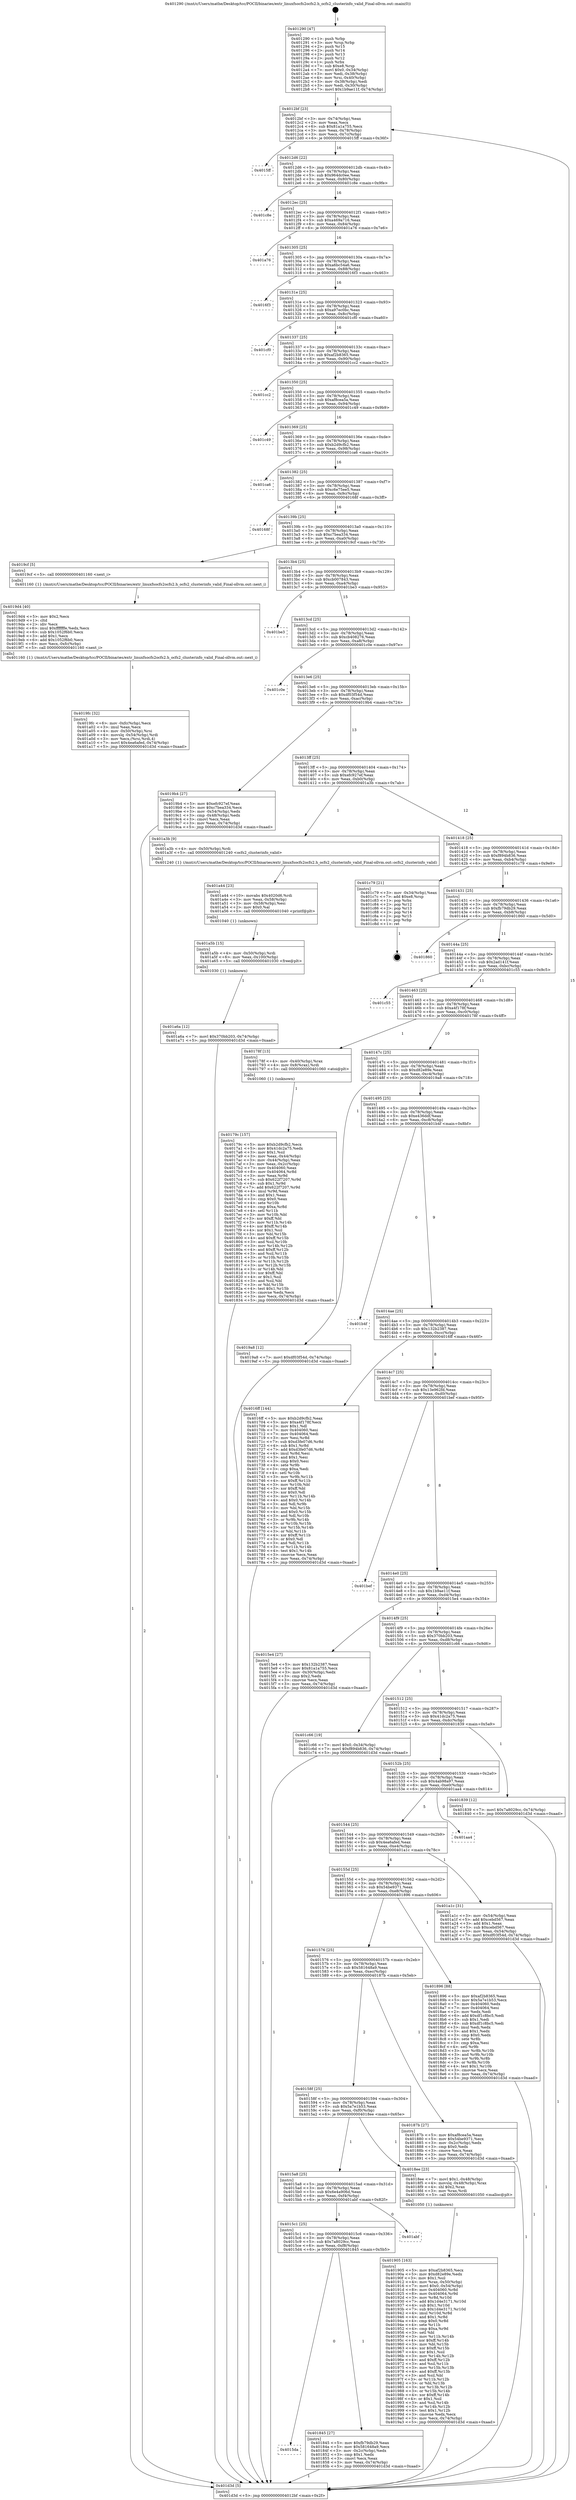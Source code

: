 digraph "0x401290" {
  label = "0x401290 (/mnt/c/Users/mathe/Desktop/tcc/POCII/binaries/extr_linuxfsocfs2ocfs2.h_ocfs2_clusterinfo_valid_Final-ollvm.out::main(0))"
  labelloc = "t"
  node[shape=record]

  Entry [label="",width=0.3,height=0.3,shape=circle,fillcolor=black,style=filled]
  "0x4012bf" [label="{
     0x4012bf [23]\l
     | [instrs]\l
     &nbsp;&nbsp;0x4012bf \<+3\>: mov -0x74(%rbp),%eax\l
     &nbsp;&nbsp;0x4012c2 \<+2\>: mov %eax,%ecx\l
     &nbsp;&nbsp;0x4012c4 \<+6\>: sub $0x81a1a755,%ecx\l
     &nbsp;&nbsp;0x4012ca \<+3\>: mov %eax,-0x78(%rbp)\l
     &nbsp;&nbsp;0x4012cd \<+3\>: mov %ecx,-0x7c(%rbp)\l
     &nbsp;&nbsp;0x4012d0 \<+6\>: je 00000000004015ff \<main+0x36f\>\l
  }"]
  "0x4015ff" [label="{
     0x4015ff\l
  }", style=dashed]
  "0x4012d6" [label="{
     0x4012d6 [22]\l
     | [instrs]\l
     &nbsp;&nbsp;0x4012d6 \<+5\>: jmp 00000000004012db \<main+0x4b\>\l
     &nbsp;&nbsp;0x4012db \<+3\>: mov -0x78(%rbp),%eax\l
     &nbsp;&nbsp;0x4012de \<+5\>: sub $0x964dc0ee,%eax\l
     &nbsp;&nbsp;0x4012e3 \<+3\>: mov %eax,-0x80(%rbp)\l
     &nbsp;&nbsp;0x4012e6 \<+6\>: je 0000000000401c8e \<main+0x9fe\>\l
  }"]
  Exit [label="",width=0.3,height=0.3,shape=circle,fillcolor=black,style=filled,peripheries=2]
  "0x401c8e" [label="{
     0x401c8e\l
  }", style=dashed]
  "0x4012ec" [label="{
     0x4012ec [25]\l
     | [instrs]\l
     &nbsp;&nbsp;0x4012ec \<+5\>: jmp 00000000004012f1 \<main+0x61\>\l
     &nbsp;&nbsp;0x4012f1 \<+3\>: mov -0x78(%rbp),%eax\l
     &nbsp;&nbsp;0x4012f4 \<+5\>: sub $0xa469a716,%eax\l
     &nbsp;&nbsp;0x4012f9 \<+6\>: mov %eax,-0x84(%rbp)\l
     &nbsp;&nbsp;0x4012ff \<+6\>: je 0000000000401a76 \<main+0x7e6\>\l
  }"]
  "0x401a6a" [label="{
     0x401a6a [12]\l
     | [instrs]\l
     &nbsp;&nbsp;0x401a6a \<+7\>: movl $0x370bb203,-0x74(%rbp)\l
     &nbsp;&nbsp;0x401a71 \<+5\>: jmp 0000000000401d3d \<main+0xaad\>\l
  }"]
  "0x401a76" [label="{
     0x401a76\l
  }", style=dashed]
  "0x401305" [label="{
     0x401305 [25]\l
     | [instrs]\l
     &nbsp;&nbsp;0x401305 \<+5\>: jmp 000000000040130a \<main+0x7a\>\l
     &nbsp;&nbsp;0x40130a \<+3\>: mov -0x78(%rbp),%eax\l
     &nbsp;&nbsp;0x40130d \<+5\>: sub $0xa6bc54a6,%eax\l
     &nbsp;&nbsp;0x401312 \<+6\>: mov %eax,-0x88(%rbp)\l
     &nbsp;&nbsp;0x401318 \<+6\>: je 00000000004016f3 \<main+0x463\>\l
  }"]
  "0x401a5b" [label="{
     0x401a5b [15]\l
     | [instrs]\l
     &nbsp;&nbsp;0x401a5b \<+4\>: mov -0x50(%rbp),%rdi\l
     &nbsp;&nbsp;0x401a5f \<+6\>: mov %eax,-0x100(%rbp)\l
     &nbsp;&nbsp;0x401a65 \<+5\>: call 0000000000401030 \<free@plt\>\l
     | [calls]\l
     &nbsp;&nbsp;0x401030 \{1\} (unknown)\l
  }"]
  "0x4016f3" [label="{
     0x4016f3\l
  }", style=dashed]
  "0x40131e" [label="{
     0x40131e [25]\l
     | [instrs]\l
     &nbsp;&nbsp;0x40131e \<+5\>: jmp 0000000000401323 \<main+0x93\>\l
     &nbsp;&nbsp;0x401323 \<+3\>: mov -0x78(%rbp),%eax\l
     &nbsp;&nbsp;0x401326 \<+5\>: sub $0xa97ec0bc,%eax\l
     &nbsp;&nbsp;0x40132b \<+6\>: mov %eax,-0x8c(%rbp)\l
     &nbsp;&nbsp;0x401331 \<+6\>: je 0000000000401cf0 \<main+0xa60\>\l
  }"]
  "0x401a44" [label="{
     0x401a44 [23]\l
     | [instrs]\l
     &nbsp;&nbsp;0x401a44 \<+10\>: movabs $0x4020d6,%rdi\l
     &nbsp;&nbsp;0x401a4e \<+3\>: mov %eax,-0x58(%rbp)\l
     &nbsp;&nbsp;0x401a51 \<+3\>: mov -0x58(%rbp),%esi\l
     &nbsp;&nbsp;0x401a54 \<+2\>: mov $0x0,%al\l
     &nbsp;&nbsp;0x401a56 \<+5\>: call 0000000000401040 \<printf@plt\>\l
     | [calls]\l
     &nbsp;&nbsp;0x401040 \{1\} (unknown)\l
  }"]
  "0x401cf0" [label="{
     0x401cf0\l
  }", style=dashed]
  "0x401337" [label="{
     0x401337 [25]\l
     | [instrs]\l
     &nbsp;&nbsp;0x401337 \<+5\>: jmp 000000000040133c \<main+0xac\>\l
     &nbsp;&nbsp;0x40133c \<+3\>: mov -0x78(%rbp),%eax\l
     &nbsp;&nbsp;0x40133f \<+5\>: sub $0xaf2b8365,%eax\l
     &nbsp;&nbsp;0x401344 \<+6\>: mov %eax,-0x90(%rbp)\l
     &nbsp;&nbsp;0x40134a \<+6\>: je 0000000000401cc2 \<main+0xa32\>\l
  }"]
  "0x4019fc" [label="{
     0x4019fc [32]\l
     | [instrs]\l
     &nbsp;&nbsp;0x4019fc \<+6\>: mov -0xfc(%rbp),%ecx\l
     &nbsp;&nbsp;0x401a02 \<+3\>: imul %eax,%ecx\l
     &nbsp;&nbsp;0x401a05 \<+4\>: mov -0x50(%rbp),%rsi\l
     &nbsp;&nbsp;0x401a09 \<+4\>: movslq -0x54(%rbp),%rdi\l
     &nbsp;&nbsp;0x401a0d \<+3\>: mov %ecx,(%rsi,%rdi,4)\l
     &nbsp;&nbsp;0x401a10 \<+7\>: movl $0x4ea6afed,-0x74(%rbp)\l
     &nbsp;&nbsp;0x401a17 \<+5\>: jmp 0000000000401d3d \<main+0xaad\>\l
  }"]
  "0x401cc2" [label="{
     0x401cc2\l
  }", style=dashed]
  "0x401350" [label="{
     0x401350 [25]\l
     | [instrs]\l
     &nbsp;&nbsp;0x401350 \<+5\>: jmp 0000000000401355 \<main+0xc5\>\l
     &nbsp;&nbsp;0x401355 \<+3\>: mov -0x78(%rbp),%eax\l
     &nbsp;&nbsp;0x401358 \<+5\>: sub $0xaf8cea5a,%eax\l
     &nbsp;&nbsp;0x40135d \<+6\>: mov %eax,-0x94(%rbp)\l
     &nbsp;&nbsp;0x401363 \<+6\>: je 0000000000401c49 \<main+0x9b9\>\l
  }"]
  "0x4019d4" [label="{
     0x4019d4 [40]\l
     | [instrs]\l
     &nbsp;&nbsp;0x4019d4 \<+5\>: mov $0x2,%ecx\l
     &nbsp;&nbsp;0x4019d9 \<+1\>: cltd\l
     &nbsp;&nbsp;0x4019da \<+2\>: idiv %ecx\l
     &nbsp;&nbsp;0x4019dc \<+6\>: imul $0xfffffffe,%edx,%ecx\l
     &nbsp;&nbsp;0x4019e2 \<+6\>: sub $0x1052f6b0,%ecx\l
     &nbsp;&nbsp;0x4019e8 \<+3\>: add $0x1,%ecx\l
     &nbsp;&nbsp;0x4019eb \<+6\>: add $0x1052f6b0,%ecx\l
     &nbsp;&nbsp;0x4019f1 \<+6\>: mov %ecx,-0xfc(%rbp)\l
     &nbsp;&nbsp;0x4019f7 \<+5\>: call 0000000000401160 \<next_i\>\l
     | [calls]\l
     &nbsp;&nbsp;0x401160 \{1\} (/mnt/c/Users/mathe/Desktop/tcc/POCII/binaries/extr_linuxfsocfs2ocfs2.h_ocfs2_clusterinfo_valid_Final-ollvm.out::next_i)\l
  }"]
  "0x401c49" [label="{
     0x401c49\l
  }", style=dashed]
  "0x401369" [label="{
     0x401369 [25]\l
     | [instrs]\l
     &nbsp;&nbsp;0x401369 \<+5\>: jmp 000000000040136e \<main+0xde\>\l
     &nbsp;&nbsp;0x40136e \<+3\>: mov -0x78(%rbp),%eax\l
     &nbsp;&nbsp;0x401371 \<+5\>: sub $0xb2d9cfb2,%eax\l
     &nbsp;&nbsp;0x401376 \<+6\>: mov %eax,-0x98(%rbp)\l
     &nbsp;&nbsp;0x40137c \<+6\>: je 0000000000401ca6 \<main+0xa16\>\l
  }"]
  "0x401905" [label="{
     0x401905 [163]\l
     | [instrs]\l
     &nbsp;&nbsp;0x401905 \<+5\>: mov $0xaf2b8365,%ecx\l
     &nbsp;&nbsp;0x40190a \<+5\>: mov $0xd82e89e,%edx\l
     &nbsp;&nbsp;0x40190f \<+3\>: mov $0x1,%sil\l
     &nbsp;&nbsp;0x401912 \<+4\>: mov %rax,-0x50(%rbp)\l
     &nbsp;&nbsp;0x401916 \<+7\>: movl $0x0,-0x54(%rbp)\l
     &nbsp;&nbsp;0x40191d \<+8\>: mov 0x404060,%r8d\l
     &nbsp;&nbsp;0x401925 \<+8\>: mov 0x404064,%r9d\l
     &nbsp;&nbsp;0x40192d \<+3\>: mov %r8d,%r10d\l
     &nbsp;&nbsp;0x401930 \<+7\>: add $0x1d4e3171,%r10d\l
     &nbsp;&nbsp;0x401937 \<+4\>: sub $0x1,%r10d\l
     &nbsp;&nbsp;0x40193b \<+7\>: sub $0x1d4e3171,%r10d\l
     &nbsp;&nbsp;0x401942 \<+4\>: imul %r10d,%r8d\l
     &nbsp;&nbsp;0x401946 \<+4\>: and $0x1,%r8d\l
     &nbsp;&nbsp;0x40194a \<+4\>: cmp $0x0,%r8d\l
     &nbsp;&nbsp;0x40194e \<+4\>: sete %r11b\l
     &nbsp;&nbsp;0x401952 \<+4\>: cmp $0xa,%r9d\l
     &nbsp;&nbsp;0x401956 \<+3\>: setl %bl\l
     &nbsp;&nbsp;0x401959 \<+3\>: mov %r11b,%r14b\l
     &nbsp;&nbsp;0x40195c \<+4\>: xor $0xff,%r14b\l
     &nbsp;&nbsp;0x401960 \<+3\>: mov %bl,%r15b\l
     &nbsp;&nbsp;0x401963 \<+4\>: xor $0xff,%r15b\l
     &nbsp;&nbsp;0x401967 \<+4\>: xor $0x1,%sil\l
     &nbsp;&nbsp;0x40196b \<+3\>: mov %r14b,%r12b\l
     &nbsp;&nbsp;0x40196e \<+4\>: and $0xff,%r12b\l
     &nbsp;&nbsp;0x401972 \<+3\>: and %sil,%r11b\l
     &nbsp;&nbsp;0x401975 \<+3\>: mov %r15b,%r13b\l
     &nbsp;&nbsp;0x401978 \<+4\>: and $0xff,%r13b\l
     &nbsp;&nbsp;0x40197c \<+3\>: and %sil,%bl\l
     &nbsp;&nbsp;0x40197f \<+3\>: or %r11b,%r12b\l
     &nbsp;&nbsp;0x401982 \<+3\>: or %bl,%r13b\l
     &nbsp;&nbsp;0x401985 \<+3\>: xor %r13b,%r12b\l
     &nbsp;&nbsp;0x401988 \<+3\>: or %r15b,%r14b\l
     &nbsp;&nbsp;0x40198b \<+4\>: xor $0xff,%r14b\l
     &nbsp;&nbsp;0x40198f \<+4\>: or $0x1,%sil\l
     &nbsp;&nbsp;0x401993 \<+3\>: and %sil,%r14b\l
     &nbsp;&nbsp;0x401996 \<+3\>: or %r14b,%r12b\l
     &nbsp;&nbsp;0x401999 \<+4\>: test $0x1,%r12b\l
     &nbsp;&nbsp;0x40199d \<+3\>: cmovne %edx,%ecx\l
     &nbsp;&nbsp;0x4019a0 \<+3\>: mov %ecx,-0x74(%rbp)\l
     &nbsp;&nbsp;0x4019a3 \<+5\>: jmp 0000000000401d3d \<main+0xaad\>\l
  }"]
  "0x401ca6" [label="{
     0x401ca6\l
  }", style=dashed]
  "0x401382" [label="{
     0x401382 [25]\l
     | [instrs]\l
     &nbsp;&nbsp;0x401382 \<+5\>: jmp 0000000000401387 \<main+0xf7\>\l
     &nbsp;&nbsp;0x401387 \<+3\>: mov -0x78(%rbp),%eax\l
     &nbsp;&nbsp;0x40138a \<+5\>: sub $0xc6e75ee5,%eax\l
     &nbsp;&nbsp;0x40138f \<+6\>: mov %eax,-0x9c(%rbp)\l
     &nbsp;&nbsp;0x401395 \<+6\>: je 000000000040168f \<main+0x3ff\>\l
  }"]
  "0x4015da" [label="{
     0x4015da\l
  }", style=dashed]
  "0x40168f" [label="{
     0x40168f\l
  }", style=dashed]
  "0x40139b" [label="{
     0x40139b [25]\l
     | [instrs]\l
     &nbsp;&nbsp;0x40139b \<+5\>: jmp 00000000004013a0 \<main+0x110\>\l
     &nbsp;&nbsp;0x4013a0 \<+3\>: mov -0x78(%rbp),%eax\l
     &nbsp;&nbsp;0x4013a3 \<+5\>: sub $0xc7bea334,%eax\l
     &nbsp;&nbsp;0x4013a8 \<+6\>: mov %eax,-0xa0(%rbp)\l
     &nbsp;&nbsp;0x4013ae \<+6\>: je 00000000004019cf \<main+0x73f\>\l
  }"]
  "0x401845" [label="{
     0x401845 [27]\l
     | [instrs]\l
     &nbsp;&nbsp;0x401845 \<+5\>: mov $0xfb79db29,%eax\l
     &nbsp;&nbsp;0x40184a \<+5\>: mov $0x581648a9,%ecx\l
     &nbsp;&nbsp;0x40184f \<+3\>: mov -0x2c(%rbp),%edx\l
     &nbsp;&nbsp;0x401852 \<+3\>: cmp $0x1,%edx\l
     &nbsp;&nbsp;0x401855 \<+3\>: cmovl %ecx,%eax\l
     &nbsp;&nbsp;0x401858 \<+3\>: mov %eax,-0x74(%rbp)\l
     &nbsp;&nbsp;0x40185b \<+5\>: jmp 0000000000401d3d \<main+0xaad\>\l
  }"]
  "0x4019cf" [label="{
     0x4019cf [5]\l
     | [instrs]\l
     &nbsp;&nbsp;0x4019cf \<+5\>: call 0000000000401160 \<next_i\>\l
     | [calls]\l
     &nbsp;&nbsp;0x401160 \{1\} (/mnt/c/Users/mathe/Desktop/tcc/POCII/binaries/extr_linuxfsocfs2ocfs2.h_ocfs2_clusterinfo_valid_Final-ollvm.out::next_i)\l
  }"]
  "0x4013b4" [label="{
     0x4013b4 [25]\l
     | [instrs]\l
     &nbsp;&nbsp;0x4013b4 \<+5\>: jmp 00000000004013b9 \<main+0x129\>\l
     &nbsp;&nbsp;0x4013b9 \<+3\>: mov -0x78(%rbp),%eax\l
     &nbsp;&nbsp;0x4013bc \<+5\>: sub $0xcb007843,%eax\l
     &nbsp;&nbsp;0x4013c1 \<+6\>: mov %eax,-0xa4(%rbp)\l
     &nbsp;&nbsp;0x4013c7 \<+6\>: je 0000000000401be3 \<main+0x953\>\l
  }"]
  "0x4015c1" [label="{
     0x4015c1 [25]\l
     | [instrs]\l
     &nbsp;&nbsp;0x4015c1 \<+5\>: jmp 00000000004015c6 \<main+0x336\>\l
     &nbsp;&nbsp;0x4015c6 \<+3\>: mov -0x78(%rbp),%eax\l
     &nbsp;&nbsp;0x4015c9 \<+5\>: sub $0x7a8029cc,%eax\l
     &nbsp;&nbsp;0x4015ce \<+6\>: mov %eax,-0xf8(%rbp)\l
     &nbsp;&nbsp;0x4015d4 \<+6\>: je 0000000000401845 \<main+0x5b5\>\l
  }"]
  "0x401be3" [label="{
     0x401be3\l
  }", style=dashed]
  "0x4013cd" [label="{
     0x4013cd [25]\l
     | [instrs]\l
     &nbsp;&nbsp;0x4013cd \<+5\>: jmp 00000000004013d2 \<main+0x142\>\l
     &nbsp;&nbsp;0x4013d2 \<+3\>: mov -0x78(%rbp),%eax\l
     &nbsp;&nbsp;0x4013d5 \<+5\>: sub $0xcb408276,%eax\l
     &nbsp;&nbsp;0x4013da \<+6\>: mov %eax,-0xa8(%rbp)\l
     &nbsp;&nbsp;0x4013e0 \<+6\>: je 0000000000401c0e \<main+0x97e\>\l
  }"]
  "0x401abf" [label="{
     0x401abf\l
  }", style=dashed]
  "0x401c0e" [label="{
     0x401c0e\l
  }", style=dashed]
  "0x4013e6" [label="{
     0x4013e6 [25]\l
     | [instrs]\l
     &nbsp;&nbsp;0x4013e6 \<+5\>: jmp 00000000004013eb \<main+0x15b\>\l
     &nbsp;&nbsp;0x4013eb \<+3\>: mov -0x78(%rbp),%eax\l
     &nbsp;&nbsp;0x4013ee \<+5\>: sub $0xdf03f54d,%eax\l
     &nbsp;&nbsp;0x4013f3 \<+6\>: mov %eax,-0xac(%rbp)\l
     &nbsp;&nbsp;0x4013f9 \<+6\>: je 00000000004019b4 \<main+0x724\>\l
  }"]
  "0x4015a8" [label="{
     0x4015a8 [25]\l
     | [instrs]\l
     &nbsp;&nbsp;0x4015a8 \<+5\>: jmp 00000000004015ad \<main+0x31d\>\l
     &nbsp;&nbsp;0x4015ad \<+3\>: mov -0x78(%rbp),%eax\l
     &nbsp;&nbsp;0x4015b0 \<+5\>: sub $0x6e4a906d,%eax\l
     &nbsp;&nbsp;0x4015b5 \<+6\>: mov %eax,-0xf4(%rbp)\l
     &nbsp;&nbsp;0x4015bb \<+6\>: je 0000000000401abf \<main+0x82f\>\l
  }"]
  "0x4019b4" [label="{
     0x4019b4 [27]\l
     | [instrs]\l
     &nbsp;&nbsp;0x4019b4 \<+5\>: mov $0xefc927ef,%eax\l
     &nbsp;&nbsp;0x4019b9 \<+5\>: mov $0xc7bea334,%ecx\l
     &nbsp;&nbsp;0x4019be \<+3\>: mov -0x54(%rbp),%edx\l
     &nbsp;&nbsp;0x4019c1 \<+3\>: cmp -0x48(%rbp),%edx\l
     &nbsp;&nbsp;0x4019c4 \<+3\>: cmovl %ecx,%eax\l
     &nbsp;&nbsp;0x4019c7 \<+3\>: mov %eax,-0x74(%rbp)\l
     &nbsp;&nbsp;0x4019ca \<+5\>: jmp 0000000000401d3d \<main+0xaad\>\l
  }"]
  "0x4013ff" [label="{
     0x4013ff [25]\l
     | [instrs]\l
     &nbsp;&nbsp;0x4013ff \<+5\>: jmp 0000000000401404 \<main+0x174\>\l
     &nbsp;&nbsp;0x401404 \<+3\>: mov -0x78(%rbp),%eax\l
     &nbsp;&nbsp;0x401407 \<+5\>: sub $0xefc927ef,%eax\l
     &nbsp;&nbsp;0x40140c \<+6\>: mov %eax,-0xb0(%rbp)\l
     &nbsp;&nbsp;0x401412 \<+6\>: je 0000000000401a3b \<main+0x7ab\>\l
  }"]
  "0x4018ee" [label="{
     0x4018ee [23]\l
     | [instrs]\l
     &nbsp;&nbsp;0x4018ee \<+7\>: movl $0x1,-0x48(%rbp)\l
     &nbsp;&nbsp;0x4018f5 \<+4\>: movslq -0x48(%rbp),%rax\l
     &nbsp;&nbsp;0x4018f9 \<+4\>: shl $0x2,%rax\l
     &nbsp;&nbsp;0x4018fd \<+3\>: mov %rax,%rdi\l
     &nbsp;&nbsp;0x401900 \<+5\>: call 0000000000401050 \<malloc@plt\>\l
     | [calls]\l
     &nbsp;&nbsp;0x401050 \{1\} (unknown)\l
  }"]
  "0x401a3b" [label="{
     0x401a3b [9]\l
     | [instrs]\l
     &nbsp;&nbsp;0x401a3b \<+4\>: mov -0x50(%rbp),%rdi\l
     &nbsp;&nbsp;0x401a3f \<+5\>: call 0000000000401240 \<ocfs2_clusterinfo_valid\>\l
     | [calls]\l
     &nbsp;&nbsp;0x401240 \{1\} (/mnt/c/Users/mathe/Desktop/tcc/POCII/binaries/extr_linuxfsocfs2ocfs2.h_ocfs2_clusterinfo_valid_Final-ollvm.out::ocfs2_clusterinfo_valid)\l
  }"]
  "0x401418" [label="{
     0x401418 [25]\l
     | [instrs]\l
     &nbsp;&nbsp;0x401418 \<+5\>: jmp 000000000040141d \<main+0x18d\>\l
     &nbsp;&nbsp;0x40141d \<+3\>: mov -0x78(%rbp),%eax\l
     &nbsp;&nbsp;0x401420 \<+5\>: sub $0xf894b836,%eax\l
     &nbsp;&nbsp;0x401425 \<+6\>: mov %eax,-0xb4(%rbp)\l
     &nbsp;&nbsp;0x40142b \<+6\>: je 0000000000401c79 \<main+0x9e9\>\l
  }"]
  "0x40158f" [label="{
     0x40158f [25]\l
     | [instrs]\l
     &nbsp;&nbsp;0x40158f \<+5\>: jmp 0000000000401594 \<main+0x304\>\l
     &nbsp;&nbsp;0x401594 \<+3\>: mov -0x78(%rbp),%eax\l
     &nbsp;&nbsp;0x401597 \<+5\>: sub $0x5a7e1b53,%eax\l
     &nbsp;&nbsp;0x40159c \<+6\>: mov %eax,-0xf0(%rbp)\l
     &nbsp;&nbsp;0x4015a2 \<+6\>: je 00000000004018ee \<main+0x65e\>\l
  }"]
  "0x401c79" [label="{
     0x401c79 [21]\l
     | [instrs]\l
     &nbsp;&nbsp;0x401c79 \<+3\>: mov -0x34(%rbp),%eax\l
     &nbsp;&nbsp;0x401c7c \<+7\>: add $0xe8,%rsp\l
     &nbsp;&nbsp;0x401c83 \<+1\>: pop %rbx\l
     &nbsp;&nbsp;0x401c84 \<+2\>: pop %r12\l
     &nbsp;&nbsp;0x401c86 \<+2\>: pop %r13\l
     &nbsp;&nbsp;0x401c88 \<+2\>: pop %r14\l
     &nbsp;&nbsp;0x401c8a \<+2\>: pop %r15\l
     &nbsp;&nbsp;0x401c8c \<+1\>: pop %rbp\l
     &nbsp;&nbsp;0x401c8d \<+1\>: ret\l
  }"]
  "0x401431" [label="{
     0x401431 [25]\l
     | [instrs]\l
     &nbsp;&nbsp;0x401431 \<+5\>: jmp 0000000000401436 \<main+0x1a6\>\l
     &nbsp;&nbsp;0x401436 \<+3\>: mov -0x78(%rbp),%eax\l
     &nbsp;&nbsp;0x401439 \<+5\>: sub $0xfb79db29,%eax\l
     &nbsp;&nbsp;0x40143e \<+6\>: mov %eax,-0xb8(%rbp)\l
     &nbsp;&nbsp;0x401444 \<+6\>: je 0000000000401860 \<main+0x5d0\>\l
  }"]
  "0x40187b" [label="{
     0x40187b [27]\l
     | [instrs]\l
     &nbsp;&nbsp;0x40187b \<+5\>: mov $0xaf8cea5a,%eax\l
     &nbsp;&nbsp;0x401880 \<+5\>: mov $0x54be9371,%ecx\l
     &nbsp;&nbsp;0x401885 \<+3\>: mov -0x2c(%rbp),%edx\l
     &nbsp;&nbsp;0x401888 \<+3\>: cmp $0x0,%edx\l
     &nbsp;&nbsp;0x40188b \<+3\>: cmove %ecx,%eax\l
     &nbsp;&nbsp;0x40188e \<+3\>: mov %eax,-0x74(%rbp)\l
     &nbsp;&nbsp;0x401891 \<+5\>: jmp 0000000000401d3d \<main+0xaad\>\l
  }"]
  "0x401860" [label="{
     0x401860\l
  }", style=dashed]
  "0x40144a" [label="{
     0x40144a [25]\l
     | [instrs]\l
     &nbsp;&nbsp;0x40144a \<+5\>: jmp 000000000040144f \<main+0x1bf\>\l
     &nbsp;&nbsp;0x40144f \<+3\>: mov -0x78(%rbp),%eax\l
     &nbsp;&nbsp;0x401452 \<+5\>: sub $0x2ad141f,%eax\l
     &nbsp;&nbsp;0x401457 \<+6\>: mov %eax,-0xbc(%rbp)\l
     &nbsp;&nbsp;0x40145d \<+6\>: je 0000000000401c55 \<main+0x9c5\>\l
  }"]
  "0x401576" [label="{
     0x401576 [25]\l
     | [instrs]\l
     &nbsp;&nbsp;0x401576 \<+5\>: jmp 000000000040157b \<main+0x2eb\>\l
     &nbsp;&nbsp;0x40157b \<+3\>: mov -0x78(%rbp),%eax\l
     &nbsp;&nbsp;0x40157e \<+5\>: sub $0x581648a9,%eax\l
     &nbsp;&nbsp;0x401583 \<+6\>: mov %eax,-0xec(%rbp)\l
     &nbsp;&nbsp;0x401589 \<+6\>: je 000000000040187b \<main+0x5eb\>\l
  }"]
  "0x401c55" [label="{
     0x401c55\l
  }", style=dashed]
  "0x401463" [label="{
     0x401463 [25]\l
     | [instrs]\l
     &nbsp;&nbsp;0x401463 \<+5\>: jmp 0000000000401468 \<main+0x1d8\>\l
     &nbsp;&nbsp;0x401468 \<+3\>: mov -0x78(%rbp),%eax\l
     &nbsp;&nbsp;0x40146b \<+5\>: sub $0xa4f178f,%eax\l
     &nbsp;&nbsp;0x401470 \<+6\>: mov %eax,-0xc0(%rbp)\l
     &nbsp;&nbsp;0x401476 \<+6\>: je 000000000040178f \<main+0x4ff\>\l
  }"]
  "0x401896" [label="{
     0x401896 [88]\l
     | [instrs]\l
     &nbsp;&nbsp;0x401896 \<+5\>: mov $0xaf2b8365,%eax\l
     &nbsp;&nbsp;0x40189b \<+5\>: mov $0x5a7e1b53,%ecx\l
     &nbsp;&nbsp;0x4018a0 \<+7\>: mov 0x404060,%edx\l
     &nbsp;&nbsp;0x4018a7 \<+7\>: mov 0x404064,%esi\l
     &nbsp;&nbsp;0x4018ae \<+2\>: mov %edx,%edi\l
     &nbsp;&nbsp;0x4018b0 \<+6\>: add $0xdf1c8bc5,%edi\l
     &nbsp;&nbsp;0x4018b6 \<+3\>: sub $0x1,%edi\l
     &nbsp;&nbsp;0x4018b9 \<+6\>: sub $0xdf1c8bc5,%edi\l
     &nbsp;&nbsp;0x4018bf \<+3\>: imul %edi,%edx\l
     &nbsp;&nbsp;0x4018c2 \<+3\>: and $0x1,%edx\l
     &nbsp;&nbsp;0x4018c5 \<+3\>: cmp $0x0,%edx\l
     &nbsp;&nbsp;0x4018c8 \<+4\>: sete %r8b\l
     &nbsp;&nbsp;0x4018cc \<+3\>: cmp $0xa,%esi\l
     &nbsp;&nbsp;0x4018cf \<+4\>: setl %r9b\l
     &nbsp;&nbsp;0x4018d3 \<+3\>: mov %r8b,%r10b\l
     &nbsp;&nbsp;0x4018d6 \<+3\>: and %r9b,%r10b\l
     &nbsp;&nbsp;0x4018d9 \<+3\>: xor %r9b,%r8b\l
     &nbsp;&nbsp;0x4018dc \<+3\>: or %r8b,%r10b\l
     &nbsp;&nbsp;0x4018df \<+4\>: test $0x1,%r10b\l
     &nbsp;&nbsp;0x4018e3 \<+3\>: cmovne %ecx,%eax\l
     &nbsp;&nbsp;0x4018e6 \<+3\>: mov %eax,-0x74(%rbp)\l
     &nbsp;&nbsp;0x4018e9 \<+5\>: jmp 0000000000401d3d \<main+0xaad\>\l
  }"]
  "0x40178f" [label="{
     0x40178f [13]\l
     | [instrs]\l
     &nbsp;&nbsp;0x40178f \<+4\>: mov -0x40(%rbp),%rax\l
     &nbsp;&nbsp;0x401793 \<+4\>: mov 0x8(%rax),%rdi\l
     &nbsp;&nbsp;0x401797 \<+5\>: call 0000000000401060 \<atoi@plt\>\l
     | [calls]\l
     &nbsp;&nbsp;0x401060 \{1\} (unknown)\l
  }"]
  "0x40147c" [label="{
     0x40147c [25]\l
     | [instrs]\l
     &nbsp;&nbsp;0x40147c \<+5\>: jmp 0000000000401481 \<main+0x1f1\>\l
     &nbsp;&nbsp;0x401481 \<+3\>: mov -0x78(%rbp),%eax\l
     &nbsp;&nbsp;0x401484 \<+5\>: sub $0xd82e89e,%eax\l
     &nbsp;&nbsp;0x401489 \<+6\>: mov %eax,-0xc4(%rbp)\l
     &nbsp;&nbsp;0x40148f \<+6\>: je 00000000004019a8 \<main+0x718\>\l
  }"]
  "0x40155d" [label="{
     0x40155d [25]\l
     | [instrs]\l
     &nbsp;&nbsp;0x40155d \<+5\>: jmp 0000000000401562 \<main+0x2d2\>\l
     &nbsp;&nbsp;0x401562 \<+3\>: mov -0x78(%rbp),%eax\l
     &nbsp;&nbsp;0x401565 \<+5\>: sub $0x54be9371,%eax\l
     &nbsp;&nbsp;0x40156a \<+6\>: mov %eax,-0xe8(%rbp)\l
     &nbsp;&nbsp;0x401570 \<+6\>: je 0000000000401896 \<main+0x606\>\l
  }"]
  "0x4019a8" [label="{
     0x4019a8 [12]\l
     | [instrs]\l
     &nbsp;&nbsp;0x4019a8 \<+7\>: movl $0xdf03f54d,-0x74(%rbp)\l
     &nbsp;&nbsp;0x4019af \<+5\>: jmp 0000000000401d3d \<main+0xaad\>\l
  }"]
  "0x401495" [label="{
     0x401495 [25]\l
     | [instrs]\l
     &nbsp;&nbsp;0x401495 \<+5\>: jmp 000000000040149a \<main+0x20a\>\l
     &nbsp;&nbsp;0x40149a \<+3\>: mov -0x78(%rbp),%eax\l
     &nbsp;&nbsp;0x40149d \<+5\>: sub $0xe436ddf,%eax\l
     &nbsp;&nbsp;0x4014a2 \<+6\>: mov %eax,-0xc8(%rbp)\l
     &nbsp;&nbsp;0x4014a8 \<+6\>: je 0000000000401b4f \<main+0x8bf\>\l
  }"]
  "0x401a1c" [label="{
     0x401a1c [31]\l
     | [instrs]\l
     &nbsp;&nbsp;0x401a1c \<+3\>: mov -0x54(%rbp),%eax\l
     &nbsp;&nbsp;0x401a1f \<+5\>: add $0xcebd567,%eax\l
     &nbsp;&nbsp;0x401a24 \<+3\>: add $0x1,%eax\l
     &nbsp;&nbsp;0x401a27 \<+5\>: sub $0xcebd567,%eax\l
     &nbsp;&nbsp;0x401a2c \<+3\>: mov %eax,-0x54(%rbp)\l
     &nbsp;&nbsp;0x401a2f \<+7\>: movl $0xdf03f54d,-0x74(%rbp)\l
     &nbsp;&nbsp;0x401a36 \<+5\>: jmp 0000000000401d3d \<main+0xaad\>\l
  }"]
  "0x401b4f" [label="{
     0x401b4f\l
  }", style=dashed]
  "0x4014ae" [label="{
     0x4014ae [25]\l
     | [instrs]\l
     &nbsp;&nbsp;0x4014ae \<+5\>: jmp 00000000004014b3 \<main+0x223\>\l
     &nbsp;&nbsp;0x4014b3 \<+3\>: mov -0x78(%rbp),%eax\l
     &nbsp;&nbsp;0x4014b6 \<+5\>: sub $0x132b2387,%eax\l
     &nbsp;&nbsp;0x4014bb \<+6\>: mov %eax,-0xcc(%rbp)\l
     &nbsp;&nbsp;0x4014c1 \<+6\>: je 00000000004016ff \<main+0x46f\>\l
  }"]
  "0x401544" [label="{
     0x401544 [25]\l
     | [instrs]\l
     &nbsp;&nbsp;0x401544 \<+5\>: jmp 0000000000401549 \<main+0x2b9\>\l
     &nbsp;&nbsp;0x401549 \<+3\>: mov -0x78(%rbp),%eax\l
     &nbsp;&nbsp;0x40154c \<+5\>: sub $0x4ea6afed,%eax\l
     &nbsp;&nbsp;0x401551 \<+6\>: mov %eax,-0xe4(%rbp)\l
     &nbsp;&nbsp;0x401557 \<+6\>: je 0000000000401a1c \<main+0x78c\>\l
  }"]
  "0x4016ff" [label="{
     0x4016ff [144]\l
     | [instrs]\l
     &nbsp;&nbsp;0x4016ff \<+5\>: mov $0xb2d9cfb2,%eax\l
     &nbsp;&nbsp;0x401704 \<+5\>: mov $0xa4f178f,%ecx\l
     &nbsp;&nbsp;0x401709 \<+2\>: mov $0x1,%dl\l
     &nbsp;&nbsp;0x40170b \<+7\>: mov 0x404060,%esi\l
     &nbsp;&nbsp;0x401712 \<+7\>: mov 0x404064,%edi\l
     &nbsp;&nbsp;0x401719 \<+3\>: mov %esi,%r8d\l
     &nbsp;&nbsp;0x40171c \<+7\>: sub $0xd3fe07d6,%r8d\l
     &nbsp;&nbsp;0x401723 \<+4\>: sub $0x1,%r8d\l
     &nbsp;&nbsp;0x401727 \<+7\>: add $0xd3fe07d6,%r8d\l
     &nbsp;&nbsp;0x40172e \<+4\>: imul %r8d,%esi\l
     &nbsp;&nbsp;0x401732 \<+3\>: and $0x1,%esi\l
     &nbsp;&nbsp;0x401735 \<+3\>: cmp $0x0,%esi\l
     &nbsp;&nbsp;0x401738 \<+4\>: sete %r9b\l
     &nbsp;&nbsp;0x40173c \<+3\>: cmp $0xa,%edi\l
     &nbsp;&nbsp;0x40173f \<+4\>: setl %r10b\l
     &nbsp;&nbsp;0x401743 \<+3\>: mov %r9b,%r11b\l
     &nbsp;&nbsp;0x401746 \<+4\>: xor $0xff,%r11b\l
     &nbsp;&nbsp;0x40174a \<+3\>: mov %r10b,%bl\l
     &nbsp;&nbsp;0x40174d \<+3\>: xor $0xff,%bl\l
     &nbsp;&nbsp;0x401750 \<+3\>: xor $0x0,%dl\l
     &nbsp;&nbsp;0x401753 \<+3\>: mov %r11b,%r14b\l
     &nbsp;&nbsp;0x401756 \<+4\>: and $0x0,%r14b\l
     &nbsp;&nbsp;0x40175a \<+3\>: and %dl,%r9b\l
     &nbsp;&nbsp;0x40175d \<+3\>: mov %bl,%r15b\l
     &nbsp;&nbsp;0x401760 \<+4\>: and $0x0,%r15b\l
     &nbsp;&nbsp;0x401764 \<+3\>: and %dl,%r10b\l
     &nbsp;&nbsp;0x401767 \<+3\>: or %r9b,%r14b\l
     &nbsp;&nbsp;0x40176a \<+3\>: or %r10b,%r15b\l
     &nbsp;&nbsp;0x40176d \<+3\>: xor %r15b,%r14b\l
     &nbsp;&nbsp;0x401770 \<+3\>: or %bl,%r11b\l
     &nbsp;&nbsp;0x401773 \<+4\>: xor $0xff,%r11b\l
     &nbsp;&nbsp;0x401777 \<+3\>: or $0x0,%dl\l
     &nbsp;&nbsp;0x40177a \<+3\>: and %dl,%r11b\l
     &nbsp;&nbsp;0x40177d \<+3\>: or %r11b,%r14b\l
     &nbsp;&nbsp;0x401780 \<+4\>: test $0x1,%r14b\l
     &nbsp;&nbsp;0x401784 \<+3\>: cmovne %ecx,%eax\l
     &nbsp;&nbsp;0x401787 \<+3\>: mov %eax,-0x74(%rbp)\l
     &nbsp;&nbsp;0x40178a \<+5\>: jmp 0000000000401d3d \<main+0xaad\>\l
  }"]
  "0x4014c7" [label="{
     0x4014c7 [25]\l
     | [instrs]\l
     &nbsp;&nbsp;0x4014c7 \<+5\>: jmp 00000000004014cc \<main+0x23c\>\l
     &nbsp;&nbsp;0x4014cc \<+3\>: mov -0x78(%rbp),%eax\l
     &nbsp;&nbsp;0x4014cf \<+5\>: sub $0x13e962fd,%eax\l
     &nbsp;&nbsp;0x4014d4 \<+6\>: mov %eax,-0xd0(%rbp)\l
     &nbsp;&nbsp;0x4014da \<+6\>: je 0000000000401bef \<main+0x95f\>\l
  }"]
  "0x401aa4" [label="{
     0x401aa4\l
  }", style=dashed]
  "0x401bef" [label="{
     0x401bef\l
  }", style=dashed]
  "0x4014e0" [label="{
     0x4014e0 [25]\l
     | [instrs]\l
     &nbsp;&nbsp;0x4014e0 \<+5\>: jmp 00000000004014e5 \<main+0x255\>\l
     &nbsp;&nbsp;0x4014e5 \<+3\>: mov -0x78(%rbp),%eax\l
     &nbsp;&nbsp;0x4014e8 \<+5\>: sub $0x1b9ae11f,%eax\l
     &nbsp;&nbsp;0x4014ed \<+6\>: mov %eax,-0xd4(%rbp)\l
     &nbsp;&nbsp;0x4014f3 \<+6\>: je 00000000004015e4 \<main+0x354\>\l
  }"]
  "0x40152b" [label="{
     0x40152b [25]\l
     | [instrs]\l
     &nbsp;&nbsp;0x40152b \<+5\>: jmp 0000000000401530 \<main+0x2a0\>\l
     &nbsp;&nbsp;0x401530 \<+3\>: mov -0x78(%rbp),%eax\l
     &nbsp;&nbsp;0x401533 \<+5\>: sub $0x4ab98a97,%eax\l
     &nbsp;&nbsp;0x401538 \<+6\>: mov %eax,-0xe0(%rbp)\l
     &nbsp;&nbsp;0x40153e \<+6\>: je 0000000000401aa4 \<main+0x814\>\l
  }"]
  "0x4015e4" [label="{
     0x4015e4 [27]\l
     | [instrs]\l
     &nbsp;&nbsp;0x4015e4 \<+5\>: mov $0x132b2387,%eax\l
     &nbsp;&nbsp;0x4015e9 \<+5\>: mov $0x81a1a755,%ecx\l
     &nbsp;&nbsp;0x4015ee \<+3\>: mov -0x30(%rbp),%edx\l
     &nbsp;&nbsp;0x4015f1 \<+3\>: cmp $0x2,%edx\l
     &nbsp;&nbsp;0x4015f4 \<+3\>: cmovne %ecx,%eax\l
     &nbsp;&nbsp;0x4015f7 \<+3\>: mov %eax,-0x74(%rbp)\l
     &nbsp;&nbsp;0x4015fa \<+5\>: jmp 0000000000401d3d \<main+0xaad\>\l
  }"]
  "0x4014f9" [label="{
     0x4014f9 [25]\l
     | [instrs]\l
     &nbsp;&nbsp;0x4014f9 \<+5\>: jmp 00000000004014fe \<main+0x26e\>\l
     &nbsp;&nbsp;0x4014fe \<+3\>: mov -0x78(%rbp),%eax\l
     &nbsp;&nbsp;0x401501 \<+5\>: sub $0x370bb203,%eax\l
     &nbsp;&nbsp;0x401506 \<+6\>: mov %eax,-0xd8(%rbp)\l
     &nbsp;&nbsp;0x40150c \<+6\>: je 0000000000401c66 \<main+0x9d6\>\l
  }"]
  "0x401d3d" [label="{
     0x401d3d [5]\l
     | [instrs]\l
     &nbsp;&nbsp;0x401d3d \<+5\>: jmp 00000000004012bf \<main+0x2f\>\l
  }"]
  "0x401290" [label="{
     0x401290 [47]\l
     | [instrs]\l
     &nbsp;&nbsp;0x401290 \<+1\>: push %rbp\l
     &nbsp;&nbsp;0x401291 \<+3\>: mov %rsp,%rbp\l
     &nbsp;&nbsp;0x401294 \<+2\>: push %r15\l
     &nbsp;&nbsp;0x401296 \<+2\>: push %r14\l
     &nbsp;&nbsp;0x401298 \<+2\>: push %r13\l
     &nbsp;&nbsp;0x40129a \<+2\>: push %r12\l
     &nbsp;&nbsp;0x40129c \<+1\>: push %rbx\l
     &nbsp;&nbsp;0x40129d \<+7\>: sub $0xe8,%rsp\l
     &nbsp;&nbsp;0x4012a4 \<+7\>: movl $0x0,-0x34(%rbp)\l
     &nbsp;&nbsp;0x4012ab \<+3\>: mov %edi,-0x38(%rbp)\l
     &nbsp;&nbsp;0x4012ae \<+4\>: mov %rsi,-0x40(%rbp)\l
     &nbsp;&nbsp;0x4012b2 \<+3\>: mov -0x38(%rbp),%edi\l
     &nbsp;&nbsp;0x4012b5 \<+3\>: mov %edi,-0x30(%rbp)\l
     &nbsp;&nbsp;0x4012b8 \<+7\>: movl $0x1b9ae11f,-0x74(%rbp)\l
  }"]
  "0x40179c" [label="{
     0x40179c [157]\l
     | [instrs]\l
     &nbsp;&nbsp;0x40179c \<+5\>: mov $0xb2d9cfb2,%ecx\l
     &nbsp;&nbsp;0x4017a1 \<+5\>: mov $0x41dc2a75,%edx\l
     &nbsp;&nbsp;0x4017a6 \<+3\>: mov $0x1,%sil\l
     &nbsp;&nbsp;0x4017a9 \<+3\>: mov %eax,-0x44(%rbp)\l
     &nbsp;&nbsp;0x4017ac \<+3\>: mov -0x44(%rbp),%eax\l
     &nbsp;&nbsp;0x4017af \<+3\>: mov %eax,-0x2c(%rbp)\l
     &nbsp;&nbsp;0x4017b2 \<+7\>: mov 0x404060,%eax\l
     &nbsp;&nbsp;0x4017b9 \<+8\>: mov 0x404064,%r8d\l
     &nbsp;&nbsp;0x4017c1 \<+3\>: mov %eax,%r9d\l
     &nbsp;&nbsp;0x4017c4 \<+7\>: sub $0x622f7207,%r9d\l
     &nbsp;&nbsp;0x4017cb \<+4\>: sub $0x1,%r9d\l
     &nbsp;&nbsp;0x4017cf \<+7\>: add $0x622f7207,%r9d\l
     &nbsp;&nbsp;0x4017d6 \<+4\>: imul %r9d,%eax\l
     &nbsp;&nbsp;0x4017da \<+3\>: and $0x1,%eax\l
     &nbsp;&nbsp;0x4017dd \<+3\>: cmp $0x0,%eax\l
     &nbsp;&nbsp;0x4017e0 \<+4\>: sete %r10b\l
     &nbsp;&nbsp;0x4017e4 \<+4\>: cmp $0xa,%r8d\l
     &nbsp;&nbsp;0x4017e8 \<+4\>: setl %r11b\l
     &nbsp;&nbsp;0x4017ec \<+3\>: mov %r10b,%bl\l
     &nbsp;&nbsp;0x4017ef \<+3\>: xor $0xff,%bl\l
     &nbsp;&nbsp;0x4017f2 \<+3\>: mov %r11b,%r14b\l
     &nbsp;&nbsp;0x4017f5 \<+4\>: xor $0xff,%r14b\l
     &nbsp;&nbsp;0x4017f9 \<+4\>: xor $0x1,%sil\l
     &nbsp;&nbsp;0x4017fd \<+3\>: mov %bl,%r15b\l
     &nbsp;&nbsp;0x401800 \<+4\>: and $0xff,%r15b\l
     &nbsp;&nbsp;0x401804 \<+3\>: and %sil,%r10b\l
     &nbsp;&nbsp;0x401807 \<+3\>: mov %r14b,%r12b\l
     &nbsp;&nbsp;0x40180a \<+4\>: and $0xff,%r12b\l
     &nbsp;&nbsp;0x40180e \<+3\>: and %sil,%r11b\l
     &nbsp;&nbsp;0x401811 \<+3\>: or %r10b,%r15b\l
     &nbsp;&nbsp;0x401814 \<+3\>: or %r11b,%r12b\l
     &nbsp;&nbsp;0x401817 \<+3\>: xor %r12b,%r15b\l
     &nbsp;&nbsp;0x40181a \<+3\>: or %r14b,%bl\l
     &nbsp;&nbsp;0x40181d \<+3\>: xor $0xff,%bl\l
     &nbsp;&nbsp;0x401820 \<+4\>: or $0x1,%sil\l
     &nbsp;&nbsp;0x401824 \<+3\>: and %sil,%bl\l
     &nbsp;&nbsp;0x401827 \<+3\>: or %bl,%r15b\l
     &nbsp;&nbsp;0x40182a \<+4\>: test $0x1,%r15b\l
     &nbsp;&nbsp;0x40182e \<+3\>: cmovne %edx,%ecx\l
     &nbsp;&nbsp;0x401831 \<+3\>: mov %ecx,-0x74(%rbp)\l
     &nbsp;&nbsp;0x401834 \<+5\>: jmp 0000000000401d3d \<main+0xaad\>\l
  }"]
  "0x401839" [label="{
     0x401839 [12]\l
     | [instrs]\l
     &nbsp;&nbsp;0x401839 \<+7\>: movl $0x7a8029cc,-0x74(%rbp)\l
     &nbsp;&nbsp;0x401840 \<+5\>: jmp 0000000000401d3d \<main+0xaad\>\l
  }"]
  "0x401c66" [label="{
     0x401c66 [19]\l
     | [instrs]\l
     &nbsp;&nbsp;0x401c66 \<+7\>: movl $0x0,-0x34(%rbp)\l
     &nbsp;&nbsp;0x401c6d \<+7\>: movl $0xf894b836,-0x74(%rbp)\l
     &nbsp;&nbsp;0x401c74 \<+5\>: jmp 0000000000401d3d \<main+0xaad\>\l
  }"]
  "0x401512" [label="{
     0x401512 [25]\l
     | [instrs]\l
     &nbsp;&nbsp;0x401512 \<+5\>: jmp 0000000000401517 \<main+0x287\>\l
     &nbsp;&nbsp;0x401517 \<+3\>: mov -0x78(%rbp),%eax\l
     &nbsp;&nbsp;0x40151a \<+5\>: sub $0x41dc2a75,%eax\l
     &nbsp;&nbsp;0x40151f \<+6\>: mov %eax,-0xdc(%rbp)\l
     &nbsp;&nbsp;0x401525 \<+6\>: je 0000000000401839 \<main+0x5a9\>\l
  }"]
  Entry -> "0x401290" [label=" 1"]
  "0x4012bf" -> "0x4015ff" [label=" 0"]
  "0x4012bf" -> "0x4012d6" [label=" 16"]
  "0x401c79" -> Exit [label=" 1"]
  "0x4012d6" -> "0x401c8e" [label=" 0"]
  "0x4012d6" -> "0x4012ec" [label=" 16"]
  "0x401c66" -> "0x401d3d" [label=" 1"]
  "0x4012ec" -> "0x401a76" [label=" 0"]
  "0x4012ec" -> "0x401305" [label=" 16"]
  "0x401a6a" -> "0x401d3d" [label=" 1"]
  "0x401305" -> "0x4016f3" [label=" 0"]
  "0x401305" -> "0x40131e" [label=" 16"]
  "0x401a5b" -> "0x401a6a" [label=" 1"]
  "0x40131e" -> "0x401cf0" [label=" 0"]
  "0x40131e" -> "0x401337" [label=" 16"]
  "0x401a44" -> "0x401a5b" [label=" 1"]
  "0x401337" -> "0x401cc2" [label=" 0"]
  "0x401337" -> "0x401350" [label=" 16"]
  "0x401a3b" -> "0x401a44" [label=" 1"]
  "0x401350" -> "0x401c49" [label=" 0"]
  "0x401350" -> "0x401369" [label=" 16"]
  "0x401a1c" -> "0x401d3d" [label=" 1"]
  "0x401369" -> "0x401ca6" [label=" 0"]
  "0x401369" -> "0x401382" [label=" 16"]
  "0x4019fc" -> "0x401d3d" [label=" 1"]
  "0x401382" -> "0x40168f" [label=" 0"]
  "0x401382" -> "0x40139b" [label=" 16"]
  "0x4019d4" -> "0x4019fc" [label=" 1"]
  "0x40139b" -> "0x4019cf" [label=" 1"]
  "0x40139b" -> "0x4013b4" [label=" 15"]
  "0x4019cf" -> "0x4019d4" [label=" 1"]
  "0x4013b4" -> "0x401be3" [label=" 0"]
  "0x4013b4" -> "0x4013cd" [label=" 15"]
  "0x4019a8" -> "0x401d3d" [label=" 1"]
  "0x4013cd" -> "0x401c0e" [label=" 0"]
  "0x4013cd" -> "0x4013e6" [label=" 15"]
  "0x401905" -> "0x401d3d" [label=" 1"]
  "0x4013e6" -> "0x4019b4" [label=" 2"]
  "0x4013e6" -> "0x4013ff" [label=" 13"]
  "0x401896" -> "0x401d3d" [label=" 1"]
  "0x4013ff" -> "0x401a3b" [label=" 1"]
  "0x4013ff" -> "0x401418" [label=" 12"]
  "0x40187b" -> "0x401d3d" [label=" 1"]
  "0x401418" -> "0x401c79" [label=" 1"]
  "0x401418" -> "0x401431" [label=" 11"]
  "0x4015c1" -> "0x4015da" [label=" 0"]
  "0x401431" -> "0x401860" [label=" 0"]
  "0x401431" -> "0x40144a" [label=" 11"]
  "0x4015c1" -> "0x401845" [label=" 1"]
  "0x40144a" -> "0x401c55" [label=" 0"]
  "0x40144a" -> "0x401463" [label=" 11"]
  "0x4015a8" -> "0x4015c1" [label=" 1"]
  "0x401463" -> "0x40178f" [label=" 1"]
  "0x401463" -> "0x40147c" [label=" 10"]
  "0x4015a8" -> "0x401abf" [label=" 0"]
  "0x40147c" -> "0x4019a8" [label=" 1"]
  "0x40147c" -> "0x401495" [label=" 9"]
  "0x40158f" -> "0x4015a8" [label=" 1"]
  "0x401495" -> "0x401b4f" [label=" 0"]
  "0x401495" -> "0x4014ae" [label=" 9"]
  "0x40158f" -> "0x4018ee" [label=" 1"]
  "0x4014ae" -> "0x4016ff" [label=" 1"]
  "0x4014ae" -> "0x4014c7" [label=" 8"]
  "0x401576" -> "0x40158f" [label=" 2"]
  "0x4014c7" -> "0x401bef" [label=" 0"]
  "0x4014c7" -> "0x4014e0" [label=" 8"]
  "0x401576" -> "0x40187b" [label=" 1"]
  "0x4014e0" -> "0x4015e4" [label=" 1"]
  "0x4014e0" -> "0x4014f9" [label=" 7"]
  "0x4015e4" -> "0x401d3d" [label=" 1"]
  "0x401290" -> "0x4012bf" [label=" 1"]
  "0x401d3d" -> "0x4012bf" [label=" 15"]
  "0x4016ff" -> "0x401d3d" [label=" 1"]
  "0x40178f" -> "0x40179c" [label=" 1"]
  "0x40179c" -> "0x401d3d" [label=" 1"]
  "0x40155d" -> "0x401576" [label=" 3"]
  "0x4014f9" -> "0x401c66" [label=" 1"]
  "0x4014f9" -> "0x401512" [label=" 6"]
  "0x40155d" -> "0x401896" [label=" 1"]
  "0x401512" -> "0x401839" [label=" 1"]
  "0x401512" -> "0x40152b" [label=" 5"]
  "0x401839" -> "0x401d3d" [label=" 1"]
  "0x4019b4" -> "0x401d3d" [label=" 2"]
  "0x40152b" -> "0x401aa4" [label=" 0"]
  "0x40152b" -> "0x401544" [label=" 5"]
  "0x401845" -> "0x401d3d" [label=" 1"]
  "0x401544" -> "0x401a1c" [label=" 1"]
  "0x401544" -> "0x40155d" [label=" 4"]
  "0x4018ee" -> "0x401905" [label=" 1"]
}

